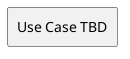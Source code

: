 @startuml
  rectangle "Use Case TBD"
@enduml

left to right direction

actor :User:
actor :SubSystem:


rectangle "<%= name %> Service" #lightblue {
    UseCase UC1  as "Use Case1"
    UseCase UC2  as "Use Case2"

    User --> UC1
    UC1 --> UC2
    UC2 --> SubSystem
}

@enduml

